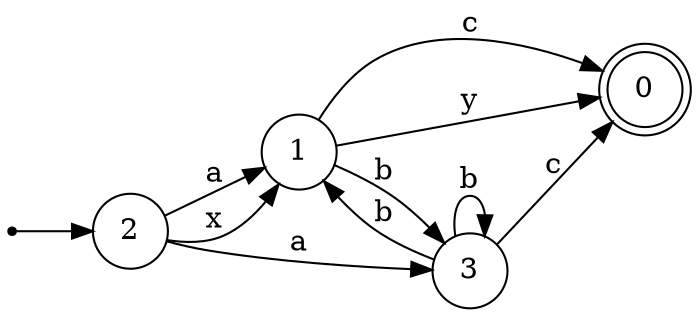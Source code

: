 digraph {
	rankdir = LR;
	size = "30,20";
	node [shape = point]; "dummy0"
	node [shape = circle]; "2"
	"dummy0" -> "2";
	node [shape = doublecircle]; "0";
	node [shape = circle]; "1";
	node [shape = circle]; "3";
	"3" -> "0" [label = "c"];
	"3" -> "3" [label = "b"];
	"3" -> "1" [label = "b"];
	"1" -> "0" [label = "c"];
	"1" -> "3" [label = "b"];
	"1" -> "0" [label = "y"];
	"2" -> "1" [label = "a"];
	"2" -> "3" [label = "a"];
	"2" -> "1" [label = "x"];
}